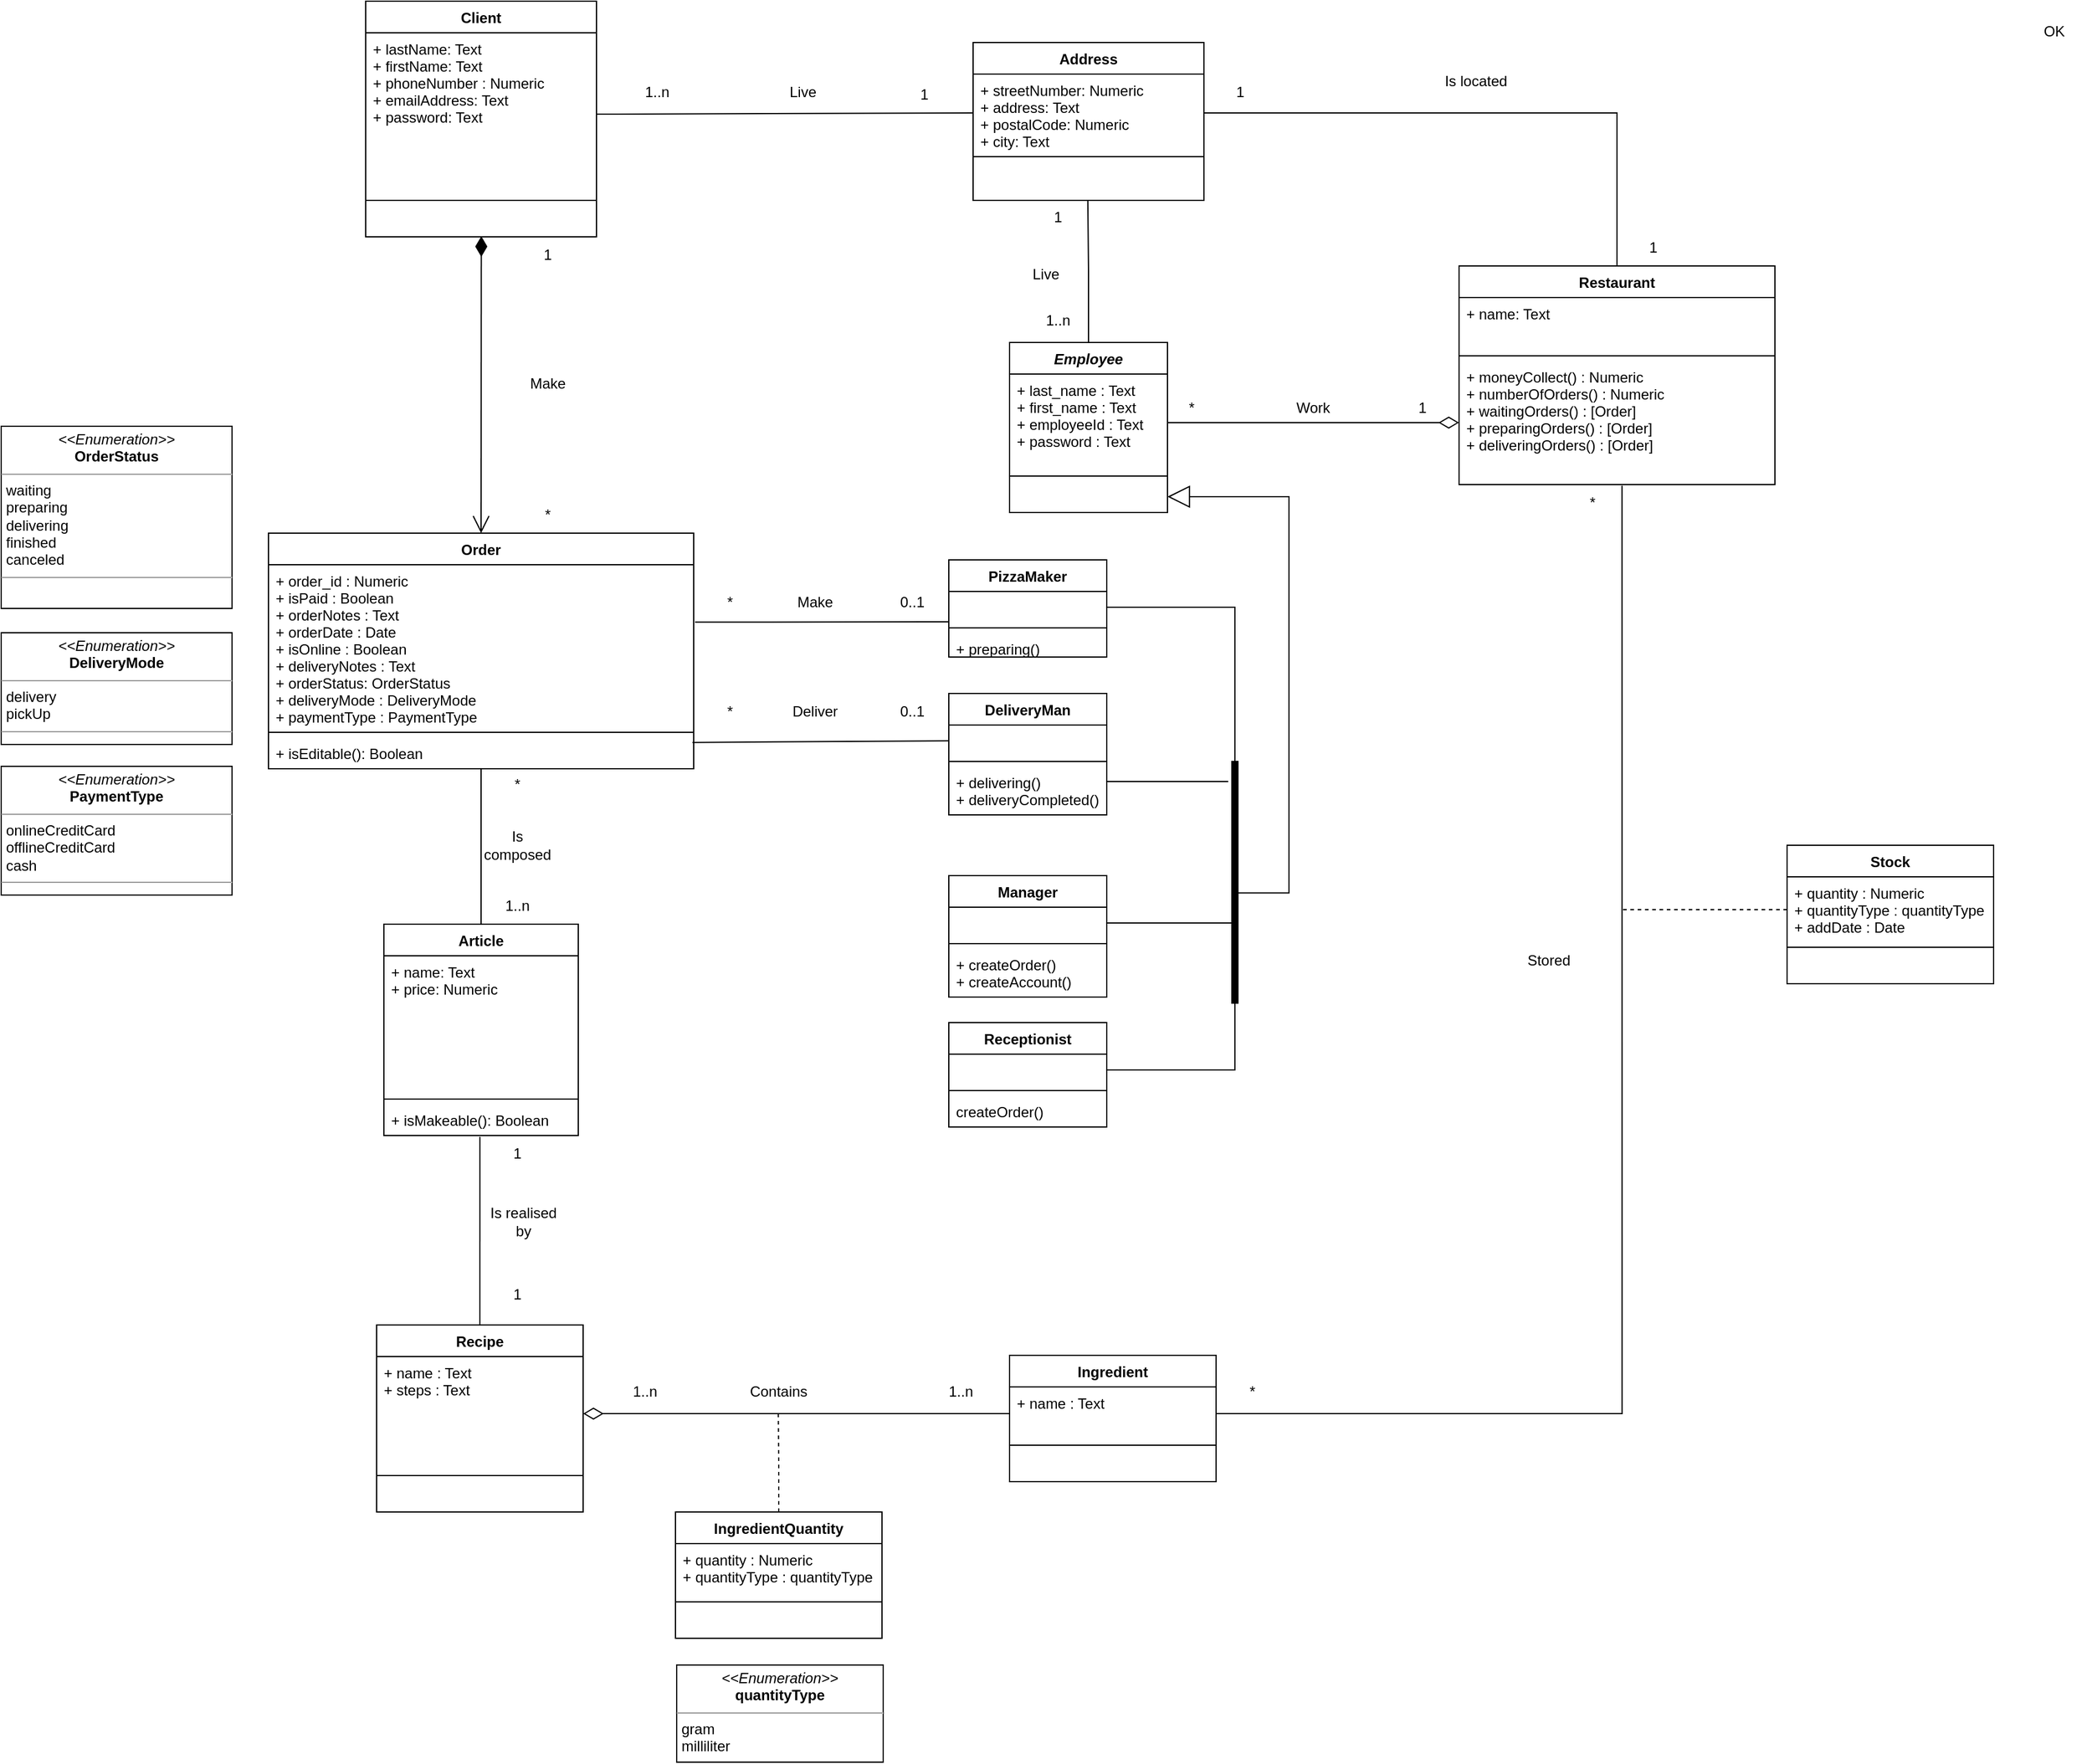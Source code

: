 <mxfile version="20.0.1" type="device"><diagram id="C5RBs43oDa-KdzZeNtuy" name="Page-1"><mxGraphModel dx="2863" dy="882" grid="1" gridSize="10" guides="1" tooltips="1" connect="1" arrows="1" fold="1" page="1" pageScale="1" pageWidth="827" pageHeight="1169" math="0" shadow="0"><root><mxCell id="WIyWlLk6GJQsqaUBKTNV-0"/><mxCell id="WIyWlLk6GJQsqaUBKTNV-1" parent="WIyWlLk6GJQsqaUBKTNV-0"/><mxCell id="L6HkiHna0SKkY1BJr_QO-4" value="Client" style="swimlane;fontStyle=1;align=center;verticalAlign=top;childLayout=stackLayout;horizontal=1;startSize=26;horizontalStack=0;resizeParent=1;resizeParentMax=0;resizeLast=0;collapsible=1;marginBottom=0;" parent="WIyWlLk6GJQsqaUBKTNV-1" vertex="1"><mxGeometry x="-500" y="60" width="190" height="194" as="geometry"/></mxCell><mxCell id="L6HkiHna0SKkY1BJr_QO-5" value="+ lastName: Text&#10;+ firstName: Text&#10;+ phoneNumber : Numeric&#10;+ emailAddress: Text&#10;+ password: Text" style="text;strokeColor=none;fillColor=none;align=left;verticalAlign=top;spacingLeft=4;spacingRight=4;overflow=hidden;rotatable=0;points=[[0,0.5],[1,0.5]];portConstraint=eastwest;" parent="L6HkiHna0SKkY1BJr_QO-4" vertex="1"><mxGeometry y="26" width="190" height="134" as="geometry"/></mxCell><mxCell id="L6HkiHna0SKkY1BJr_QO-6" value="" style="line;strokeWidth=1;fillColor=none;align=left;verticalAlign=middle;spacingTop=-1;spacingLeft=3;spacingRight=3;rotatable=0;labelPosition=right;points=[];portConstraint=eastwest;" parent="L6HkiHna0SKkY1BJr_QO-4" vertex="1"><mxGeometry y="160" width="190" height="8" as="geometry"/></mxCell><mxCell id="L6HkiHna0SKkY1BJr_QO-7" value=" " style="text;strokeColor=none;fillColor=none;align=left;verticalAlign=top;spacingLeft=4;spacingRight=4;overflow=hidden;rotatable=0;points=[[0,0.5],[1,0.5]];portConstraint=eastwest;" parent="L6HkiHna0SKkY1BJr_QO-4" vertex="1"><mxGeometry y="168" width="190" height="26" as="geometry"/></mxCell><mxCell id="wjiaZ6hYXHKAFtMjPRDa-133" style="edgeStyle=orthogonalEdgeStyle;rounded=0;jumpSize=6;orthogonalLoop=1;jettySize=auto;html=1;exitX=0.5;exitY=0;exitDx=0;exitDy=0;entryX=0.497;entryY=0.994;entryDx=0;entryDy=0;entryPerimeter=0;endArrow=none;endFill=0;strokeWidth=1;" parent="WIyWlLk6GJQsqaUBKTNV-1" source="L6HkiHna0SKkY1BJr_QO-8" target="wjiaZ6hYXHKAFtMjPRDa-19" edge="1"><mxGeometry relative="1" as="geometry"/></mxCell><mxCell id="L6HkiHna0SKkY1BJr_QO-8" value="Employee" style="swimlane;fontStyle=3;align=center;verticalAlign=top;childLayout=stackLayout;horizontal=1;startSize=26;horizontalStack=0;resizeParent=1;resizeParentMax=0;resizeLast=0;collapsible=1;marginBottom=0;" parent="WIyWlLk6GJQsqaUBKTNV-1" vertex="1"><mxGeometry x="30" y="341" width="130" height="140" as="geometry"><mxRectangle x="340" y="87" width="80" height="26" as="alternateBounds"/></mxGeometry></mxCell><mxCell id="L6HkiHna0SKkY1BJr_QO-9" value="+ last_name : Text&#10;+ first_name : Text&#10;+ employeeId : Text&#10;+ password : Text" style="text;strokeColor=none;fillColor=none;align=left;verticalAlign=top;spacingLeft=4;spacingRight=4;overflow=hidden;rotatable=0;points=[[0,0.5],[1,0.5]];portConstraint=eastwest;" parent="L6HkiHna0SKkY1BJr_QO-8" vertex="1"><mxGeometry y="26" width="130" height="80" as="geometry"/></mxCell><mxCell id="L6HkiHna0SKkY1BJr_QO-10" value="" style="line;strokeWidth=1;fillColor=none;align=left;verticalAlign=middle;spacingTop=-1;spacingLeft=3;spacingRight=3;rotatable=0;labelPosition=right;points=[];portConstraint=eastwest;" parent="L6HkiHna0SKkY1BJr_QO-8" vertex="1"><mxGeometry y="106" width="130" height="8" as="geometry"/></mxCell><mxCell id="L6HkiHna0SKkY1BJr_QO-11" value=" " style="text;strokeColor=none;fillColor=none;align=left;verticalAlign=top;spacingLeft=4;spacingRight=4;overflow=hidden;rotatable=0;points=[[0,0.5],[1,0.5]];portConstraint=eastwest;" parent="L6HkiHna0SKkY1BJr_QO-8" vertex="1"><mxGeometry y="114" width="130" height="26" as="geometry"/></mxCell><mxCell id="L6HkiHna0SKkY1BJr_QO-12" value="Order" style="swimlane;fontStyle=1;align=center;verticalAlign=top;childLayout=stackLayout;horizontal=1;startSize=26;horizontalStack=0;resizeParent=1;resizeParentMax=0;resizeLast=0;collapsible=1;marginBottom=0;" parent="WIyWlLk6GJQsqaUBKTNV-1" vertex="1"><mxGeometry x="-580" y="498" width="350" height="194" as="geometry"/></mxCell><mxCell id="L6HkiHna0SKkY1BJr_QO-13" value="+ order_id : Numeric&#10;+ isPaid : Boolean&#10;+ orderNotes : Text&#10;+ orderDate : Date&#10;+ isOnline : Boolean&#10;+ deliveryNotes : Text&#10;+ orderStatus: OrderStatus&#10;+ deliveryMode : DeliveryMode&#10;+ paymentType : PaymentType" style="text;strokeColor=none;fillColor=none;align=left;verticalAlign=top;spacingLeft=4;spacingRight=4;overflow=hidden;rotatable=0;points=[[0,0.5],[1,0.5]];portConstraint=eastwest;" parent="L6HkiHna0SKkY1BJr_QO-12" vertex="1"><mxGeometry y="26" width="350" height="134" as="geometry"/></mxCell><mxCell id="L6HkiHna0SKkY1BJr_QO-14" value="" style="line;strokeWidth=1;fillColor=none;align=left;verticalAlign=middle;spacingTop=-1;spacingLeft=3;spacingRight=3;rotatable=0;labelPosition=right;points=[];portConstraint=eastwest;" parent="L6HkiHna0SKkY1BJr_QO-12" vertex="1"><mxGeometry y="160" width="350" height="8" as="geometry"/></mxCell><mxCell id="L6HkiHna0SKkY1BJr_QO-15" value="+ isEditable(): Boolean" style="text;strokeColor=none;fillColor=none;align=left;verticalAlign=top;spacingLeft=4;spacingRight=4;overflow=hidden;rotatable=0;points=[[0,0.5],[1,0.5]];portConstraint=eastwest;" parent="L6HkiHna0SKkY1BJr_QO-12" vertex="1"><mxGeometry y="168" width="350" height="26" as="geometry"/></mxCell><mxCell id="L6HkiHna0SKkY1BJr_QO-20" value="Article" style="swimlane;fontStyle=1;align=center;verticalAlign=top;childLayout=stackLayout;horizontal=1;startSize=26;horizontalStack=0;resizeParent=1;resizeParentMax=0;resizeLast=0;collapsible=1;marginBottom=0;" parent="WIyWlLk6GJQsqaUBKTNV-1" vertex="1"><mxGeometry x="-485" y="820" width="160" height="174" as="geometry"/></mxCell><mxCell id="L6HkiHna0SKkY1BJr_QO-21" value="+ name: Text&#10;+ price: Numeric" style="text;strokeColor=none;fillColor=none;align=left;verticalAlign=top;spacingLeft=4;spacingRight=4;overflow=hidden;rotatable=0;points=[[0,0.5],[1,0.5]];portConstraint=eastwest;" parent="L6HkiHna0SKkY1BJr_QO-20" vertex="1"><mxGeometry y="26" width="160" height="114" as="geometry"/></mxCell><mxCell id="L6HkiHna0SKkY1BJr_QO-22" value="" style="line;strokeWidth=1;fillColor=none;align=left;verticalAlign=middle;spacingTop=-1;spacingLeft=3;spacingRight=3;rotatable=0;labelPosition=right;points=[];portConstraint=eastwest;" parent="L6HkiHna0SKkY1BJr_QO-20" vertex="1"><mxGeometry y="140" width="160" height="8" as="geometry"/></mxCell><mxCell id="L6HkiHna0SKkY1BJr_QO-23" value="+ isMakeable(): Boolean" style="text;strokeColor=none;fillColor=none;align=left;verticalAlign=top;spacingLeft=4;spacingRight=4;overflow=hidden;rotatable=0;points=[[0,0.5],[1,0.5]];portConstraint=eastwest;" parent="L6HkiHna0SKkY1BJr_QO-20" vertex="1"><mxGeometry y="148" width="160" height="26" as="geometry"/></mxCell><mxCell id="wjiaZ6hYXHKAFtMjPRDa-124" style="edgeStyle=orthogonalEdgeStyle;rounded=0;jumpSize=6;orthogonalLoop=1;jettySize=auto;html=1;exitX=0.5;exitY=0;exitDx=0;exitDy=0;entryX=1;entryY=0.5;entryDx=0;entryDy=0;endArrow=none;endFill=0;strokeWidth=1;" parent="WIyWlLk6GJQsqaUBKTNV-1" source="L6HkiHna0SKkY1BJr_QO-24" target="wjiaZ6hYXHKAFtMjPRDa-17" edge="1"><mxGeometry relative="1" as="geometry"/></mxCell><mxCell id="L6HkiHna0SKkY1BJr_QO-24" value="Restaurant" style="swimlane;fontStyle=1;align=center;verticalAlign=top;childLayout=stackLayout;horizontal=1;startSize=26;horizontalStack=0;resizeParent=1;resizeParentMax=0;resizeLast=0;collapsible=1;marginBottom=0;" parent="WIyWlLk6GJQsqaUBKTNV-1" vertex="1"><mxGeometry x="400" y="278" width="260" height="180" as="geometry"/></mxCell><mxCell id="L6HkiHna0SKkY1BJr_QO-25" value="+ name: Text" style="text;strokeColor=none;fillColor=none;align=left;verticalAlign=top;spacingLeft=4;spacingRight=4;overflow=hidden;rotatable=0;points=[[0,0.5],[1,0.5]];portConstraint=eastwest;" parent="L6HkiHna0SKkY1BJr_QO-24" vertex="1"><mxGeometry y="26" width="260" height="44" as="geometry"/></mxCell><mxCell id="L6HkiHna0SKkY1BJr_QO-26" value="" style="line;strokeWidth=1;fillColor=none;align=left;verticalAlign=middle;spacingTop=-1;spacingLeft=3;spacingRight=3;rotatable=0;labelPosition=right;points=[];portConstraint=eastwest;" parent="L6HkiHna0SKkY1BJr_QO-24" vertex="1"><mxGeometry y="70" width="260" height="8" as="geometry"/></mxCell><mxCell id="L6HkiHna0SKkY1BJr_QO-27" value="+ moneyCollect() : Numeric&#10;+ numberOfOrders() : Numeric&#10;+ waitingOrders() : [Order]&#10;+ preparingOrders() : [Order]&#10;+ deliveringOrders() : [Order]" style="text;strokeColor=none;fillColor=none;align=left;verticalAlign=top;spacingLeft=4;spacingRight=4;overflow=hidden;rotatable=0;points=[[0,0.5],[1,0.5]];portConstraint=eastwest;" parent="L6HkiHna0SKkY1BJr_QO-24" vertex="1"><mxGeometry y="78" width="260" height="102" as="geometry"/></mxCell><mxCell id="L6HkiHna0SKkY1BJr_QO-32" value="PizzaMaker" style="swimlane;fontStyle=1;align=center;verticalAlign=top;childLayout=stackLayout;horizontal=1;startSize=26;horizontalStack=0;resizeParent=1;resizeParentMax=0;resizeLast=0;collapsible=1;marginBottom=0;" parent="WIyWlLk6GJQsqaUBKTNV-1" vertex="1"><mxGeometry x="-20" y="520" width="130" height="80" as="geometry"/></mxCell><mxCell id="L6HkiHna0SKkY1BJr_QO-33" value=" " style="text;strokeColor=none;fillColor=none;align=left;verticalAlign=top;spacingLeft=4;spacingRight=4;overflow=hidden;rotatable=0;points=[[0,0.5],[1,0.5]];portConstraint=eastwest;" parent="L6HkiHna0SKkY1BJr_QO-32" vertex="1"><mxGeometry y="26" width="130" height="26" as="geometry"/></mxCell><mxCell id="L6HkiHna0SKkY1BJr_QO-34" value="" style="line;strokeWidth=1;fillColor=none;align=left;verticalAlign=middle;spacingTop=-1;spacingLeft=3;spacingRight=3;rotatable=0;labelPosition=right;points=[];portConstraint=eastwest;" parent="L6HkiHna0SKkY1BJr_QO-32" vertex="1"><mxGeometry y="52" width="130" height="8" as="geometry"/></mxCell><mxCell id="L6HkiHna0SKkY1BJr_QO-35" value="+ preparing()" style="text;strokeColor=none;fillColor=none;align=left;verticalAlign=top;spacingLeft=4;spacingRight=4;overflow=hidden;rotatable=0;points=[[0,0.5],[1,0.5]];portConstraint=eastwest;" parent="L6HkiHna0SKkY1BJr_QO-32" vertex="1"><mxGeometry y="60" width="130" height="20" as="geometry"/></mxCell><mxCell id="L6HkiHna0SKkY1BJr_QO-36" value="Receptionist" style="swimlane;fontStyle=1;align=center;verticalAlign=top;childLayout=stackLayout;horizontal=1;startSize=26;horizontalStack=0;resizeParent=1;resizeParentMax=0;resizeLast=0;collapsible=1;marginBottom=0;" parent="WIyWlLk6GJQsqaUBKTNV-1" vertex="1"><mxGeometry x="-20" y="901" width="130" height="86" as="geometry"/></mxCell><mxCell id="L6HkiHna0SKkY1BJr_QO-37" value=" " style="text;strokeColor=none;fillColor=none;align=left;verticalAlign=top;spacingLeft=4;spacingRight=4;overflow=hidden;rotatable=0;points=[[0,0.5],[1,0.5]];portConstraint=eastwest;" parent="L6HkiHna0SKkY1BJr_QO-36" vertex="1"><mxGeometry y="26" width="130" height="26" as="geometry"/></mxCell><mxCell id="L6HkiHna0SKkY1BJr_QO-38" value="" style="line;strokeWidth=1;fillColor=none;align=left;verticalAlign=middle;spacingTop=-1;spacingLeft=3;spacingRight=3;rotatable=0;labelPosition=right;points=[];portConstraint=eastwest;" parent="L6HkiHna0SKkY1BJr_QO-36" vertex="1"><mxGeometry y="52" width="130" height="8" as="geometry"/></mxCell><mxCell id="L6HkiHna0SKkY1BJr_QO-39" value="createOrder()" style="text;strokeColor=none;fillColor=none;align=left;verticalAlign=top;spacingLeft=4;spacingRight=4;overflow=hidden;rotatable=0;points=[[0,0.5],[1,0.5]];portConstraint=eastwest;" parent="L6HkiHna0SKkY1BJr_QO-36" vertex="1"><mxGeometry y="60" width="130" height="26" as="geometry"/></mxCell><mxCell id="L6HkiHna0SKkY1BJr_QO-40" value="DeliveryMan" style="swimlane;fontStyle=1;align=center;verticalAlign=top;childLayout=stackLayout;horizontal=1;startSize=26;horizontalStack=0;resizeParent=1;resizeParentMax=0;resizeLast=0;collapsible=1;marginBottom=0;" parent="WIyWlLk6GJQsqaUBKTNV-1" vertex="1"><mxGeometry x="-20" y="630" width="130" height="100" as="geometry"/></mxCell><mxCell id="L6HkiHna0SKkY1BJr_QO-41" value=" " style="text;strokeColor=none;fillColor=none;align=left;verticalAlign=top;spacingLeft=4;spacingRight=4;overflow=hidden;rotatable=0;points=[[0,0.5],[1,0.5]];portConstraint=eastwest;" parent="L6HkiHna0SKkY1BJr_QO-40" vertex="1"><mxGeometry y="26" width="130" height="26" as="geometry"/></mxCell><mxCell id="L6HkiHna0SKkY1BJr_QO-42" value="" style="line;strokeWidth=1;fillColor=none;align=left;verticalAlign=middle;spacingTop=-1;spacingLeft=3;spacingRight=3;rotatable=0;labelPosition=right;points=[];portConstraint=eastwest;" parent="L6HkiHna0SKkY1BJr_QO-40" vertex="1"><mxGeometry y="52" width="130" height="8" as="geometry"/></mxCell><mxCell id="L6HkiHna0SKkY1BJr_QO-43" value="+ delivering()&#10;+ deliveryCompleted()" style="text;strokeColor=none;fillColor=none;align=left;verticalAlign=top;spacingLeft=4;spacingRight=4;overflow=hidden;rotatable=0;points=[[0,0.5],[1,0.5]];portConstraint=eastwest;" parent="L6HkiHna0SKkY1BJr_QO-40" vertex="1"><mxGeometry y="60" width="130" height="40" as="geometry"/></mxCell><mxCell id="L6HkiHna0SKkY1BJr_QO-44" value="Manager" style="swimlane;fontStyle=1;align=center;verticalAlign=top;childLayout=stackLayout;horizontal=1;startSize=26;horizontalStack=0;resizeParent=1;resizeParentMax=0;resizeLast=0;collapsible=1;marginBottom=0;" parent="WIyWlLk6GJQsqaUBKTNV-1" vertex="1"><mxGeometry x="-20" y="780" width="130" height="100" as="geometry"/></mxCell><mxCell id="L6HkiHna0SKkY1BJr_QO-45" value=" " style="text;strokeColor=none;fillColor=none;align=left;verticalAlign=top;spacingLeft=4;spacingRight=4;overflow=hidden;rotatable=0;points=[[0,0.5],[1,0.5]];portConstraint=eastwest;" parent="L6HkiHna0SKkY1BJr_QO-44" vertex="1"><mxGeometry y="26" width="130" height="26" as="geometry"/></mxCell><mxCell id="L6HkiHna0SKkY1BJr_QO-46" value="" style="line;strokeWidth=1;fillColor=none;align=left;verticalAlign=middle;spacingTop=-1;spacingLeft=3;spacingRight=3;rotatable=0;labelPosition=right;points=[];portConstraint=eastwest;" parent="L6HkiHna0SKkY1BJr_QO-44" vertex="1"><mxGeometry y="52" width="130" height="8" as="geometry"/></mxCell><mxCell id="L6HkiHna0SKkY1BJr_QO-47" value="+ createOrder()&#10;+ createAccount()" style="text;strokeColor=none;fillColor=none;align=left;verticalAlign=top;spacingLeft=4;spacingRight=4;overflow=hidden;rotatable=0;points=[[0,0.5],[1,0.5]];portConstraint=eastwest;" parent="L6HkiHna0SKkY1BJr_QO-44" vertex="1"><mxGeometry y="60" width="130" height="40" as="geometry"/></mxCell><mxCell id="wjiaZ6hYXHKAFtMjPRDa-65" style="edgeStyle=orthogonalEdgeStyle;rounded=0;orthogonalLoop=1;jettySize=auto;html=1;exitX=0.5;exitY=0;exitDx=0;exitDy=0;entryX=0.494;entryY=1.038;entryDx=0;entryDy=0;entryPerimeter=0;endArrow=none;endFill=0;" parent="WIyWlLk6GJQsqaUBKTNV-1" source="wjiaZ6hYXHKAFtMjPRDa-12" target="L6HkiHna0SKkY1BJr_QO-23" edge="1"><mxGeometry relative="1" as="geometry"/></mxCell><mxCell id="wjiaZ6hYXHKAFtMjPRDa-12" value="Recipe" style="swimlane;fontStyle=1;align=center;verticalAlign=top;childLayout=stackLayout;horizontal=1;startSize=26;horizontalStack=0;resizeParent=1;resizeParentMax=0;resizeLast=0;collapsible=1;marginBottom=0;" parent="WIyWlLk6GJQsqaUBKTNV-1" vertex="1"><mxGeometry x="-491" y="1150" width="170" height="154" as="geometry"/></mxCell><mxCell id="wjiaZ6hYXHKAFtMjPRDa-13" value="+ name : Text&#10;+ steps : Text" style="text;strokeColor=none;fillColor=none;align=left;verticalAlign=top;spacingLeft=4;spacingRight=4;overflow=hidden;rotatable=0;points=[[0,0.5],[1,0.5]];portConstraint=eastwest;" parent="wjiaZ6hYXHKAFtMjPRDa-12" vertex="1"><mxGeometry y="26" width="170" height="94" as="geometry"/></mxCell><mxCell id="wjiaZ6hYXHKAFtMjPRDa-14" value="" style="line;strokeWidth=1;fillColor=none;align=left;verticalAlign=middle;spacingTop=-1;spacingLeft=3;spacingRight=3;rotatable=0;labelPosition=right;points=[];portConstraint=eastwest;" parent="wjiaZ6hYXHKAFtMjPRDa-12" vertex="1"><mxGeometry y="120" width="170" height="8" as="geometry"/></mxCell><mxCell id="wjiaZ6hYXHKAFtMjPRDa-15" value=" " style="text;strokeColor=none;fillColor=none;align=left;verticalAlign=top;spacingLeft=4;spacingRight=4;overflow=hidden;rotatable=0;points=[[0,0.5],[1,0.5]];portConstraint=eastwest;" parent="wjiaZ6hYXHKAFtMjPRDa-12" vertex="1"><mxGeometry y="128" width="170" height="26" as="geometry"/></mxCell><mxCell id="wjiaZ6hYXHKAFtMjPRDa-16" value="Address" style="swimlane;fontStyle=1;align=center;verticalAlign=top;childLayout=stackLayout;horizontal=1;startSize=26;horizontalStack=0;resizeParent=1;resizeParentMax=0;resizeLast=0;collapsible=1;marginBottom=0;" parent="WIyWlLk6GJQsqaUBKTNV-1" vertex="1"><mxGeometry y="94" width="190" height="130" as="geometry"/></mxCell><mxCell id="wjiaZ6hYXHKAFtMjPRDa-17" value="+ streetNumber: Numeric&#10;+ address: Text&#10;+ postalCode: Numeric&#10;+ city: Text" style="text;strokeColor=none;fillColor=none;align=left;verticalAlign=top;spacingLeft=4;spacingRight=4;overflow=hidden;rotatable=0;points=[[0,0.5],[1,0.5]];portConstraint=eastwest;" parent="wjiaZ6hYXHKAFtMjPRDa-16" vertex="1"><mxGeometry y="26" width="190" height="64" as="geometry"/></mxCell><mxCell id="wjiaZ6hYXHKAFtMjPRDa-18" value="" style="line;strokeWidth=1;fillColor=none;align=left;verticalAlign=middle;spacingTop=-1;spacingLeft=3;spacingRight=3;rotatable=0;labelPosition=right;points=[];portConstraint=eastwest;" parent="wjiaZ6hYXHKAFtMjPRDa-16" vertex="1"><mxGeometry y="90" width="190" height="8" as="geometry"/></mxCell><mxCell id="wjiaZ6hYXHKAFtMjPRDa-19" value=" " style="text;strokeColor=none;fillColor=none;align=left;verticalAlign=top;spacingLeft=4;spacingRight=4;overflow=hidden;rotatable=0;points=[[0,0.5],[1,0.5]];portConstraint=eastwest;" parent="wjiaZ6hYXHKAFtMjPRDa-16" vertex="1"><mxGeometry y="98" width="190" height="32" as="geometry"/></mxCell><mxCell id="wjiaZ6hYXHKAFtMjPRDa-21" value="" style="endArrow=none;html=1;rounded=0;entryX=1;entryY=0.5;entryDx=0;entryDy=0;exitX=0;exitY=0.5;exitDx=0;exitDy=0;" parent="WIyWlLk6GJQsqaUBKTNV-1" source="wjiaZ6hYXHKAFtMjPRDa-17" target="L6HkiHna0SKkY1BJr_QO-5" edge="1"><mxGeometry width="50" height="50" relative="1" as="geometry"><mxPoint x="240" y="360" as="sourcePoint"/><mxPoint x="290" y="310" as="targetPoint"/></mxGeometry></mxCell><mxCell id="wjiaZ6hYXHKAFtMjPRDa-27" value="Is located" style="text;html=1;strokeColor=none;fillColor=none;align=center;verticalAlign=middle;whiteSpace=wrap;rounded=0;" parent="WIyWlLk6GJQsqaUBKTNV-1" vertex="1"><mxGeometry x="384" y="111" width="60" height="30" as="geometry"/></mxCell><mxCell id="wjiaZ6hYXHKAFtMjPRDa-28" value="1" style="text;html=1;strokeColor=none;fillColor=none;align=center;verticalAlign=middle;whiteSpace=wrap;rounded=0;" parent="WIyWlLk6GJQsqaUBKTNV-1" vertex="1"><mxGeometry x="530" y="248" width="60" height="30" as="geometry"/></mxCell><mxCell id="wjiaZ6hYXHKAFtMjPRDa-29" value="1" style="text;html=1;strokeColor=none;fillColor=none;align=center;verticalAlign=middle;whiteSpace=wrap;rounded=0;" parent="WIyWlLk6GJQsqaUBKTNV-1" vertex="1"><mxGeometry x="40" y="222.5" width="60" height="30" as="geometry"/></mxCell><mxCell id="wjiaZ6hYXHKAFtMjPRDa-30" value="Live" style="text;html=1;strokeColor=none;fillColor=none;align=center;verticalAlign=middle;whiteSpace=wrap;rounded=0;" parent="WIyWlLk6GJQsqaUBKTNV-1" vertex="1"><mxGeometry x="-170" y="120" width="60" height="30" as="geometry"/></mxCell><mxCell id="wjiaZ6hYXHKAFtMjPRDa-31" value="1..n" style="text;html=1;strokeColor=none;fillColor=none;align=center;verticalAlign=middle;whiteSpace=wrap;rounded=0;" parent="WIyWlLk6GJQsqaUBKTNV-1" vertex="1"><mxGeometry x="-290" y="120" width="60" height="30" as="geometry"/></mxCell><mxCell id="wjiaZ6hYXHKAFtMjPRDa-32" value="1" style="text;html=1;strokeColor=none;fillColor=none;align=center;verticalAlign=middle;whiteSpace=wrap;rounded=0;" parent="WIyWlLk6GJQsqaUBKTNV-1" vertex="1"><mxGeometry x="-70" y="122" width="60" height="30" as="geometry"/></mxCell><mxCell id="wjiaZ6hYXHKAFtMjPRDa-33" value="1..n" style="text;html=1;strokeColor=none;fillColor=none;align=center;verticalAlign=middle;whiteSpace=wrap;rounded=0;" parent="WIyWlLk6GJQsqaUBKTNV-1" vertex="1"><mxGeometry x="40" y="307.5" width="60" height="30" as="geometry"/></mxCell><mxCell id="wjiaZ6hYXHKAFtMjPRDa-34" value="Live" style="text;html=1;strokeColor=none;fillColor=none;align=center;verticalAlign=middle;whiteSpace=wrap;rounded=0;" parent="WIyWlLk6GJQsqaUBKTNV-1" vertex="1"><mxGeometry x="30" y="270" width="60" height="30" as="geometry"/></mxCell><mxCell id="wjiaZ6hYXHKAFtMjPRDa-52" value="Make" style="text;html=1;strokeColor=none;fillColor=none;align=center;verticalAlign=middle;whiteSpace=wrap;rounded=0;" parent="WIyWlLk6GJQsqaUBKTNV-1" vertex="1"><mxGeometry x="-380" y="360" width="60" height="30" as="geometry"/></mxCell><mxCell id="wjiaZ6hYXHKAFtMjPRDa-53" value="1" style="text;html=1;strokeColor=none;fillColor=none;align=center;verticalAlign=middle;whiteSpace=wrap;rounded=0;" parent="WIyWlLk6GJQsqaUBKTNV-1" vertex="1"><mxGeometry x="-380" y="254" width="60" height="30" as="geometry"/></mxCell><mxCell id="wjiaZ6hYXHKAFtMjPRDa-54" value="*" style="text;html=1;strokeColor=none;fillColor=none;align=center;verticalAlign=middle;whiteSpace=wrap;rounded=0;" parent="WIyWlLk6GJQsqaUBKTNV-1" vertex="1"><mxGeometry x="-380" y="468" width="60" height="30" as="geometry"/></mxCell><mxCell id="wjiaZ6hYXHKAFtMjPRDa-67" value="Is realised by" style="text;html=1;strokeColor=none;fillColor=none;align=center;verticalAlign=middle;whiteSpace=wrap;rounded=0;" parent="WIyWlLk6GJQsqaUBKTNV-1" vertex="1"><mxGeometry x="-400" y="1050" width="60" height="30" as="geometry"/></mxCell><mxCell id="wjiaZ6hYXHKAFtMjPRDa-68" value="1" style="text;html=1;strokeColor=none;fillColor=none;align=center;verticalAlign=middle;whiteSpace=wrap;rounded=0;" parent="WIyWlLk6GJQsqaUBKTNV-1" vertex="1"><mxGeometry x="-405" y="1110" width="60" height="30" as="geometry"/></mxCell><mxCell id="wjiaZ6hYXHKAFtMjPRDa-69" value="1" style="text;html=1;strokeColor=none;fillColor=none;align=center;verticalAlign=middle;whiteSpace=wrap;rounded=0;" parent="WIyWlLk6GJQsqaUBKTNV-1" vertex="1"><mxGeometry x="-405" y="994" width="60" height="30" as="geometry"/></mxCell><mxCell id="wjiaZ6hYXHKAFtMjPRDa-73" value="Is composed" style="text;html=1;strokeColor=none;fillColor=none;align=center;verticalAlign=middle;whiteSpace=wrap;rounded=0;" parent="WIyWlLk6GJQsqaUBKTNV-1" vertex="1"><mxGeometry x="-405" y="740" width="60" height="30" as="geometry"/></mxCell><mxCell id="wjiaZ6hYXHKAFtMjPRDa-74" value="1..n" style="text;html=1;strokeColor=none;fillColor=none;align=center;verticalAlign=middle;whiteSpace=wrap;rounded=0;" parent="WIyWlLk6GJQsqaUBKTNV-1" vertex="1"><mxGeometry x="-405" y="790" width="60" height="30" as="geometry"/></mxCell><mxCell id="wjiaZ6hYXHKAFtMjPRDa-75" value="*" style="text;html=1;strokeColor=none;fillColor=none;align=center;verticalAlign=middle;whiteSpace=wrap;rounded=0;" parent="WIyWlLk6GJQsqaUBKTNV-1" vertex="1"><mxGeometry x="-405" y="690" width="60" height="30" as="geometry"/></mxCell><mxCell id="wjiaZ6hYXHKAFtMjPRDa-76" value="" style="endArrow=open;html=1;endSize=12;startArrow=diamondThin;startSize=14;startFill=1;align=left;verticalAlign=bottom;rounded=0;exitX=0.501;exitY=0.982;exitDx=0;exitDy=0;exitPerimeter=0;entryX=0.5;entryY=0;entryDx=0;entryDy=0;jumpSize=6;strokeWidth=1;" parent="WIyWlLk6GJQsqaUBKTNV-1" source="L6HkiHna0SKkY1BJr_QO-7" target="L6HkiHna0SKkY1BJr_QO-12" edge="1"><mxGeometry x="-1" y="3" relative="1" as="geometry"><mxPoint x="-300" y="330" as="sourcePoint"/><mxPoint x="-400" y="480" as="targetPoint"/></mxGeometry></mxCell><mxCell id="wjiaZ6hYXHKAFtMjPRDa-77" value="" style="endArrow=none;html=1;endSize=12;startArrow=none;startSize=14;startFill=0;edgeStyle=orthogonalEdgeStyle;align=left;verticalAlign=bottom;rounded=0;strokeWidth=1;jumpSize=6;exitX=0.5;exitY=0;exitDx=0;exitDy=0;entryX=0.5;entryY=1;entryDx=0;entryDy=0;endFill=0;" parent="WIyWlLk6GJQsqaUBKTNV-1" source="L6HkiHna0SKkY1BJr_QO-20" target="L6HkiHna0SKkY1BJr_QO-12" edge="1"><mxGeometry x="-1" y="3" relative="1" as="geometry"><mxPoint x="-290" y="720" as="sourcePoint"/><mxPoint x="-190" y="720" as="targetPoint"/></mxGeometry></mxCell><mxCell id="wjiaZ6hYXHKAFtMjPRDa-79" value="Ingredient" style="swimlane;fontStyle=1;align=center;verticalAlign=top;childLayout=stackLayout;horizontal=1;startSize=26;horizontalStack=0;resizeParent=1;resizeParentMax=0;resizeLast=0;collapsible=1;marginBottom=0;" parent="WIyWlLk6GJQsqaUBKTNV-1" vertex="1"><mxGeometry x="30" y="1175" width="170" height="104" as="geometry"/></mxCell><mxCell id="wjiaZ6hYXHKAFtMjPRDa-80" value="+ name : Text" style="text;strokeColor=none;fillColor=none;align=left;verticalAlign=top;spacingLeft=4;spacingRight=4;overflow=hidden;rotatable=0;points=[[0,0.5],[1,0.5]];portConstraint=eastwest;" parent="wjiaZ6hYXHKAFtMjPRDa-79" vertex="1"><mxGeometry y="26" width="170" height="44" as="geometry"/></mxCell><mxCell id="wjiaZ6hYXHKAFtMjPRDa-81" value="" style="line;strokeWidth=1;fillColor=none;align=left;verticalAlign=middle;spacingTop=-1;spacingLeft=3;spacingRight=3;rotatable=0;labelPosition=right;points=[];portConstraint=eastwest;" parent="wjiaZ6hYXHKAFtMjPRDa-79" vertex="1"><mxGeometry y="70" width="170" height="8" as="geometry"/></mxCell><mxCell id="wjiaZ6hYXHKAFtMjPRDa-82" value=" " style="text;strokeColor=none;fillColor=none;align=left;verticalAlign=top;spacingLeft=4;spacingRight=4;overflow=hidden;rotatable=0;points=[[0,0.5],[1,0.5]];portConstraint=eastwest;" parent="wjiaZ6hYXHKAFtMjPRDa-79" vertex="1"><mxGeometry y="78" width="170" height="26" as="geometry"/></mxCell><mxCell id="wjiaZ6hYXHKAFtMjPRDa-87" value="Contains" style="text;html=1;strokeColor=none;fillColor=none;align=center;verticalAlign=middle;whiteSpace=wrap;rounded=0;" parent="WIyWlLk6GJQsqaUBKTNV-1" vertex="1"><mxGeometry x="-190" y="1190" width="60" height="30" as="geometry"/></mxCell><mxCell id="wjiaZ6hYXHKAFtMjPRDa-88" value="1..n" style="text;html=1;strokeColor=none;fillColor=none;align=center;verticalAlign=middle;whiteSpace=wrap;rounded=0;" parent="WIyWlLk6GJQsqaUBKTNV-1" vertex="1"><mxGeometry x="-40" y="1190" width="60" height="30" as="geometry"/></mxCell><mxCell id="wjiaZ6hYXHKAFtMjPRDa-89" value="1..n" style="text;html=1;strokeColor=none;fillColor=none;align=center;verticalAlign=middle;whiteSpace=wrap;rounded=0;" parent="WIyWlLk6GJQsqaUBKTNV-1" vertex="1"><mxGeometry x="-300" y="1190" width="60" height="30" as="geometry"/></mxCell><mxCell id="wjiaZ6hYXHKAFtMjPRDa-109" value="" style="shape=line;html=1;strokeWidth=6;strokeColor=#000000;direction=north;" parent="WIyWlLk6GJQsqaUBKTNV-1" vertex="1"><mxGeometry x="200" y="685.5" width="31" height="200" as="geometry"/></mxCell><mxCell id="wjiaZ6hYXHKAFtMjPRDa-123" style="edgeStyle=orthogonalEdgeStyle;rounded=0;jumpSize=6;orthogonalLoop=1;jettySize=auto;html=1;exitX=1;exitY=0.5;exitDx=0;exitDy=0;entryX=0.516;entryY=1.008;entryDx=0;entryDy=0;endArrow=none;endFill=0;strokeWidth=1;entryPerimeter=0;" parent="WIyWlLk6GJQsqaUBKTNV-1" source="wjiaZ6hYXHKAFtMjPRDa-80" target="L6HkiHna0SKkY1BJr_QO-27" edge="1"><mxGeometry relative="1" as="geometry"><mxPoint x="452" y="1223" as="targetPoint"/></mxGeometry></mxCell><mxCell id="wjiaZ6hYXHKAFtMjPRDa-128" value="" style="endArrow=block;endSize=16;endFill=0;html=1;rounded=0;strokeWidth=1;jumpSize=6;exitX=0.456;exitY=0.524;exitDx=0;exitDy=0;exitPerimeter=0;edgeStyle=orthogonalEdgeStyle;entryX=1;entryY=0.5;entryDx=0;entryDy=0;" parent="WIyWlLk6GJQsqaUBKTNV-1" source="wjiaZ6hYXHKAFtMjPRDa-109" target="L6HkiHna0SKkY1BJr_QO-11" edge="1"><mxGeometry width="160" relative="1" as="geometry"><mxPoint x="270.0" y="468.0" as="sourcePoint"/><mxPoint x="180" y="400" as="targetPoint"/><Array as="points"><mxPoint x="260" y="794"/><mxPoint x="260" y="468"/></Array></mxGeometry></mxCell><mxCell id="wjiaZ6hYXHKAFtMjPRDa-134" style="edgeStyle=orthogonalEdgeStyle;rounded=0;jumpSize=6;orthogonalLoop=1;jettySize=auto;html=1;exitX=1;exitY=0.5;exitDx=0;exitDy=0;entryX=0.75;entryY=0.5;entryDx=0;entryDy=0;entryPerimeter=0;endArrow=none;endFill=0;strokeWidth=1;" parent="WIyWlLk6GJQsqaUBKTNV-1" source="L6HkiHna0SKkY1BJr_QO-33" target="wjiaZ6hYXHKAFtMjPRDa-109" edge="1"><mxGeometry relative="1" as="geometry"/></mxCell><mxCell id="wjiaZ6hYXHKAFtMjPRDa-137" style="edgeStyle=orthogonalEdgeStyle;rounded=0;jumpSize=6;orthogonalLoop=1;jettySize=auto;html=1;exitX=1;exitY=0.5;exitDx=0;exitDy=0;entryX=0;entryY=0.5;entryDx=0;entryDy=0;entryPerimeter=0;endArrow=none;endFill=0;strokeWidth=1;" parent="WIyWlLk6GJQsqaUBKTNV-1" source="L6HkiHna0SKkY1BJr_QO-37" target="wjiaZ6hYXHKAFtMjPRDa-109" edge="1"><mxGeometry relative="1" as="geometry"/></mxCell><mxCell id="wjiaZ6hYXHKAFtMjPRDa-140" style="edgeStyle=orthogonalEdgeStyle;rounded=0;jumpSize=6;orthogonalLoop=1;jettySize=auto;html=1;exitX=1;exitY=0.5;exitDx=0;exitDy=0;entryX=0.086;entryY=0.486;entryDx=0;entryDy=0;entryPerimeter=0;endArrow=none;endFill=0;strokeWidth=1;" parent="WIyWlLk6GJQsqaUBKTNV-1" source="L6HkiHna0SKkY1BJr_QO-45" target="wjiaZ6hYXHKAFtMjPRDa-109" edge="1"><mxGeometry relative="1" as="geometry"><Array as="points"><mxPoint x="215" y="819"/></Array></mxGeometry></mxCell><mxCell id="wjiaZ6hYXHKAFtMjPRDa-142" style="edgeStyle=orthogonalEdgeStyle;rounded=0;jumpSize=6;orthogonalLoop=1;jettySize=auto;html=1;exitX=1;exitY=0.5;exitDx=0;exitDy=0;endArrow=none;endFill=0;strokeWidth=1;" parent="WIyWlLk6GJQsqaUBKTNV-1" source="L6HkiHna0SKkY1BJr_QO-43" edge="1"><mxGeometry relative="1" as="geometry"><mxPoint x="210" y="702.471" as="targetPoint"/><Array as="points"><mxPoint x="110" y="702"/></Array></mxGeometry></mxCell><mxCell id="0aHXeG6EL-YgBHQtPfnZ-0" value="1" style="text;html=1;strokeColor=none;fillColor=none;align=center;verticalAlign=middle;whiteSpace=wrap;rounded=0;" parent="WIyWlLk6GJQsqaUBKTNV-1" vertex="1"><mxGeometry x="190" y="120" width="60" height="30" as="geometry"/></mxCell><mxCell id="0aHXeG6EL-YgBHQtPfnZ-5" style="edgeStyle=none;rounded=0;orthogonalLoop=1;jettySize=auto;html=1;exitX=1.003;exitY=0.353;exitDx=0;exitDy=0;entryX=0;entryY=0.962;entryDx=0;entryDy=0;entryPerimeter=0;endArrow=none;endFill=0;exitPerimeter=0;" parent="WIyWlLk6GJQsqaUBKTNV-1" source="L6HkiHna0SKkY1BJr_QO-13" target="L6HkiHna0SKkY1BJr_QO-33" edge="1"><mxGeometry relative="1" as="geometry"/></mxCell><mxCell id="0aHXeG6EL-YgBHQtPfnZ-6" value="Make" style="text;html=1;strokeColor=none;fillColor=none;align=center;verticalAlign=middle;whiteSpace=wrap;rounded=0;" parent="WIyWlLk6GJQsqaUBKTNV-1" vertex="1"><mxGeometry x="-160" y="540" width="60" height="30" as="geometry"/></mxCell><mxCell id="0aHXeG6EL-YgBHQtPfnZ-7" value="*" style="text;html=1;strokeColor=none;fillColor=none;align=center;verticalAlign=middle;whiteSpace=wrap;rounded=0;" parent="WIyWlLk6GJQsqaUBKTNV-1" vertex="1"><mxGeometry x="-230" y="540" width="60" height="30" as="geometry"/></mxCell><mxCell id="0aHXeG6EL-YgBHQtPfnZ-8" value="0..1" style="text;html=1;strokeColor=none;fillColor=none;align=center;verticalAlign=middle;whiteSpace=wrap;rounded=0;" parent="WIyWlLk6GJQsqaUBKTNV-1" vertex="1"><mxGeometry x="-80" y="540" width="60" height="30" as="geometry"/></mxCell><mxCell id="0aHXeG6EL-YgBHQtPfnZ-9" style="edgeStyle=none;rounded=0;orthogonalLoop=1;jettySize=auto;html=1;exitX=0;exitY=0.5;exitDx=0;exitDy=0;entryX=0.997;entryY=0.166;entryDx=0;entryDy=0;endArrow=none;endFill=0;entryPerimeter=0;" parent="WIyWlLk6GJQsqaUBKTNV-1" source="L6HkiHna0SKkY1BJr_QO-41" target="L6HkiHna0SKkY1BJr_QO-15" edge="1"><mxGeometry relative="1" as="geometry"/></mxCell><mxCell id="0aHXeG6EL-YgBHQtPfnZ-10" value="Deliver" style="text;html=1;strokeColor=none;fillColor=none;align=center;verticalAlign=middle;whiteSpace=wrap;rounded=0;" parent="WIyWlLk6GJQsqaUBKTNV-1" vertex="1"><mxGeometry x="-160" y="630" width="60" height="30" as="geometry"/></mxCell><mxCell id="0aHXeG6EL-YgBHQtPfnZ-11" value="*" style="text;html=1;strokeColor=none;fillColor=none;align=center;verticalAlign=middle;whiteSpace=wrap;rounded=0;" parent="WIyWlLk6GJQsqaUBKTNV-1" vertex="1"><mxGeometry x="-230" y="630" width="60" height="30" as="geometry"/></mxCell><mxCell id="0aHXeG6EL-YgBHQtPfnZ-12" value="0..1" style="text;html=1;strokeColor=none;fillColor=none;align=center;verticalAlign=middle;whiteSpace=wrap;rounded=0;" parent="WIyWlLk6GJQsqaUBKTNV-1" vertex="1"><mxGeometry x="-80" y="630" width="60" height="30" as="geometry"/></mxCell><mxCell id="0aHXeG6EL-YgBHQtPfnZ-21" value="" style="endArrow=none;html=1;endSize=12;startArrow=diamondThin;startSize=14;startFill=0;edgeStyle=orthogonalEdgeStyle;align=left;verticalAlign=bottom;rounded=0;exitX=1;exitY=0.5;exitDx=0;exitDy=0;entryX=0;entryY=0.5;entryDx=0;entryDy=0;endFill=0;" parent="WIyWlLk6GJQsqaUBKTNV-1" source="wjiaZ6hYXHKAFtMjPRDa-13" target="wjiaZ6hYXHKAFtMjPRDa-80" edge="1"><mxGeometry x="-1" y="3" relative="1" as="geometry"><mxPoint x="-220" y="1275" as="sourcePoint"/><mxPoint x="-60" y="1275" as="targetPoint"/></mxGeometry></mxCell><mxCell id="wfCe67tkfpbwbDotmeJl-4" value="Stock" style="swimlane;fontStyle=1;align=center;verticalAlign=top;childLayout=stackLayout;horizontal=1;startSize=26;horizontalStack=0;resizeParent=1;resizeParentMax=0;resizeLast=0;collapsible=1;marginBottom=0;" parent="WIyWlLk6GJQsqaUBKTNV-1" vertex="1"><mxGeometry x="670" y="755" width="170" height="114" as="geometry"/></mxCell><mxCell id="wfCe67tkfpbwbDotmeJl-5" value="+ quantity : Numeric&#10;+ quantityType : quantityType&#10;+ addDate : Date" style="text;strokeColor=none;fillColor=none;align=left;verticalAlign=top;spacingLeft=4;spacingRight=4;overflow=hidden;rotatable=0;points=[[0,0.5],[1,0.5]];portConstraint=eastwest;" parent="wfCe67tkfpbwbDotmeJl-4" vertex="1"><mxGeometry y="26" width="170" height="54" as="geometry"/></mxCell><mxCell id="wfCe67tkfpbwbDotmeJl-6" value="" style="line;strokeWidth=1;fillColor=none;align=left;verticalAlign=middle;spacingTop=-1;spacingLeft=3;spacingRight=3;rotatable=0;labelPosition=right;points=[];portConstraint=eastwest;" parent="wfCe67tkfpbwbDotmeJl-4" vertex="1"><mxGeometry y="80" width="170" height="8" as="geometry"/></mxCell><mxCell id="wfCe67tkfpbwbDotmeJl-7" value=" " style="text;strokeColor=none;fillColor=none;align=left;verticalAlign=top;spacingLeft=4;spacingRight=4;overflow=hidden;rotatable=0;points=[[0,0.5],[1,0.5]];portConstraint=eastwest;" parent="wfCe67tkfpbwbDotmeJl-4" vertex="1"><mxGeometry y="88" width="170" height="26" as="geometry"/></mxCell><mxCell id="wfCe67tkfpbwbDotmeJl-8" value="Stored" style="text;html=1;strokeColor=none;fillColor=none;align=center;verticalAlign=middle;whiteSpace=wrap;rounded=0;" parent="WIyWlLk6GJQsqaUBKTNV-1" vertex="1"><mxGeometry x="444" y="835" width="60" height="30" as="geometry"/></mxCell><mxCell id="wfCe67tkfpbwbDotmeJl-9" value="*" style="text;html=1;strokeColor=none;fillColor=none;align=center;verticalAlign=middle;whiteSpace=wrap;rounded=0;" parent="WIyWlLk6GJQsqaUBKTNV-1" vertex="1"><mxGeometry x="480" y="458" width="60" height="30" as="geometry"/></mxCell><mxCell id="wfCe67tkfpbwbDotmeJl-10" value="*" style="text;html=1;strokeColor=none;fillColor=none;align=center;verticalAlign=middle;whiteSpace=wrap;rounded=0;" parent="WIyWlLk6GJQsqaUBKTNV-1" vertex="1"><mxGeometry x="200" y="1190" width="60" height="30" as="geometry"/></mxCell><mxCell id="wfCe67tkfpbwbDotmeJl-11" style="edgeStyle=orthogonalEdgeStyle;rounded=0;jumpSize=6;orthogonalLoop=1;jettySize=auto;html=1;exitX=0;exitY=0.5;exitDx=0;exitDy=0;endArrow=none;endFill=0;strokeWidth=1;dashed=1;" parent="WIyWlLk6GJQsqaUBKTNV-1" source="wfCe67tkfpbwbDotmeJl-5" edge="1"><mxGeometry relative="1" as="geometry"><mxPoint x="535" y="808" as="targetPoint"/><mxPoint x="665" y="808" as="sourcePoint"/></mxGeometry></mxCell><mxCell id="wfCe67tkfpbwbDotmeJl-23" style="edgeStyle=orthogonalEdgeStyle;rounded=0;jumpSize=6;orthogonalLoop=1;jettySize=auto;html=1;exitX=0.5;exitY=0;exitDx=0;exitDy=0;dashed=1;endArrow=none;endFill=0;strokeWidth=1;" parent="WIyWlLk6GJQsqaUBKTNV-1" source="wfCe67tkfpbwbDotmeJl-18" edge="1"><mxGeometry relative="1" as="geometry"><mxPoint x="-160.368" y="1220" as="targetPoint"/></mxGeometry></mxCell><mxCell id="wfCe67tkfpbwbDotmeJl-18" value="IngredientQuantity" style="swimlane;fontStyle=1;align=center;verticalAlign=top;childLayout=stackLayout;horizontal=1;startSize=26;horizontalStack=0;resizeParent=1;resizeParentMax=0;resizeLast=0;collapsible=1;marginBottom=0;" parent="WIyWlLk6GJQsqaUBKTNV-1" vertex="1"><mxGeometry x="-245" y="1304" width="170" height="104" as="geometry"/></mxCell><mxCell id="wfCe67tkfpbwbDotmeJl-19" value="+ quantity : Numeric&#10;+ quantityType : quantityType" style="text;strokeColor=none;fillColor=none;align=left;verticalAlign=top;spacingLeft=4;spacingRight=4;overflow=hidden;rotatable=0;points=[[0,0.5],[1,0.5]];portConstraint=eastwest;" parent="wfCe67tkfpbwbDotmeJl-18" vertex="1"><mxGeometry y="26" width="170" height="44" as="geometry"/></mxCell><mxCell id="wfCe67tkfpbwbDotmeJl-20" value="" style="line;strokeWidth=1;fillColor=none;align=left;verticalAlign=middle;spacingTop=-1;spacingLeft=3;spacingRight=3;rotatable=0;labelPosition=right;points=[];portConstraint=eastwest;" parent="wfCe67tkfpbwbDotmeJl-18" vertex="1"><mxGeometry y="70" width="170" height="8" as="geometry"/></mxCell><mxCell id="wfCe67tkfpbwbDotmeJl-21" value=" " style="text;strokeColor=none;fillColor=none;align=left;verticalAlign=top;spacingLeft=4;spacingRight=4;overflow=hidden;rotatable=0;points=[[0,0.5],[1,0.5]];portConstraint=eastwest;" parent="wfCe67tkfpbwbDotmeJl-18" vertex="1"><mxGeometry y="78" width="170" height="26" as="geometry"/></mxCell><mxCell id="wfCe67tkfpbwbDotmeJl-25" value="&lt;p style=&quot;margin:0px;margin-top:4px;text-align:center;&quot;&gt;&lt;i&gt;&amp;lt;&amp;lt;Enumeration&amp;gt;&amp;gt;&lt;/i&gt;&lt;br&gt;&lt;b&gt;DeliveryMode&lt;/b&gt;&lt;/p&gt;&lt;hr size=&quot;1&quot;&gt;&lt;p style=&quot;margin:0px;margin-left:4px;&quot;&gt;delivery&lt;/p&gt;&lt;p style=&quot;margin:0px;margin-left:4px;&quot;&gt;pickUp&lt;/p&gt;&lt;hr size=&quot;1&quot;&gt;&lt;p style=&quot;margin:0px;margin-left:4px;&quot;&gt;&lt;br&gt;&lt;/p&gt;" style="verticalAlign=top;align=left;overflow=fill;fontSize=12;fontFamily=Helvetica;html=1;strokeColor=#000000;" parent="WIyWlLk6GJQsqaUBKTNV-1" vertex="1"><mxGeometry x="-800" y="580" width="190" height="92" as="geometry"/></mxCell><mxCell id="wfCe67tkfpbwbDotmeJl-26" value="&lt;p style=&quot;margin:0px;margin-top:4px;text-align:center;&quot;&gt;&lt;i&gt;&amp;lt;&amp;lt;Enumeration&amp;gt;&amp;gt;&lt;/i&gt;&lt;br&gt;&lt;b&gt;OrderStatus&lt;/b&gt;&lt;/p&gt;&lt;hr size=&quot;1&quot;&gt;&lt;p style=&quot;margin:0px;margin-left:4px;&quot;&gt;waiting&lt;/p&gt;&lt;p style=&quot;margin:0px;margin-left:4px;&quot;&gt;preparing&lt;/p&gt;&lt;p style=&quot;margin:0px;margin-left:4px;&quot;&gt;delivering&lt;/p&gt;&lt;p style=&quot;margin:0px;margin-left:4px;&quot;&gt;finished&lt;/p&gt;&lt;p style=&quot;margin:0px;margin-left:4px;&quot;&gt;canceled&lt;/p&gt;&lt;hr size=&quot;1&quot;&gt;&lt;p style=&quot;margin:0px;margin-left:4px;&quot;&gt;&lt;br&gt;&lt;/p&gt;" style="verticalAlign=top;align=left;overflow=fill;fontSize=12;fontFamily=Helvetica;html=1;strokeColor=#000000;" parent="WIyWlLk6GJQsqaUBKTNV-1" vertex="1"><mxGeometry x="-800" y="410" width="190" height="150" as="geometry"/></mxCell><mxCell id="wfCe67tkfpbwbDotmeJl-27" value="&lt;p style=&quot;margin:0px;margin-top:4px;text-align:center;&quot;&gt;&lt;i&gt;&amp;lt;&amp;lt;Enumeration&amp;gt;&amp;gt;&lt;/i&gt;&lt;br&gt;&lt;b&gt;PaymentType&lt;/b&gt;&lt;/p&gt;&lt;hr size=&quot;1&quot;&gt;&lt;p style=&quot;margin:0px;margin-left:4px;&quot;&gt;onlineCreditCard&lt;/p&gt;&lt;p style=&quot;margin:0px;margin-left:4px;&quot;&gt;offlineCreditCard&lt;/p&gt;&lt;p style=&quot;margin:0px;margin-left:4px;&quot;&gt;cash&lt;/p&gt;&lt;hr size=&quot;1&quot;&gt;&lt;p style=&quot;margin:0px;margin-left:4px;&quot;&gt;&lt;br&gt;&lt;/p&gt;" style="verticalAlign=top;align=left;overflow=fill;fontSize=12;fontFamily=Helvetica;html=1;strokeColor=#000000;" parent="WIyWlLk6GJQsqaUBKTNV-1" vertex="1"><mxGeometry x="-800" y="690" width="190" height="106" as="geometry"/></mxCell><mxCell id="ZK75MeXpHqmeHO_4aaae-3" value="Work" style="text;html=1;strokeColor=none;fillColor=none;align=center;verticalAlign=middle;whiteSpace=wrap;rounded=0;" vertex="1" parent="WIyWlLk6GJQsqaUBKTNV-1"><mxGeometry x="250" y="380" width="60" height="30" as="geometry"/></mxCell><mxCell id="ZK75MeXpHqmeHO_4aaae-4" value="1" style="text;html=1;strokeColor=none;fillColor=none;align=center;verticalAlign=middle;whiteSpace=wrap;rounded=0;" vertex="1" parent="WIyWlLk6GJQsqaUBKTNV-1"><mxGeometry x="340" y="380" width="60" height="30" as="geometry"/></mxCell><mxCell id="ZK75MeXpHqmeHO_4aaae-5" value="*" style="text;html=1;strokeColor=none;fillColor=none;align=center;verticalAlign=middle;whiteSpace=wrap;rounded=0;" vertex="1" parent="WIyWlLk6GJQsqaUBKTNV-1"><mxGeometry x="150" y="380" width="60" height="30" as="geometry"/></mxCell><mxCell id="ZK75MeXpHqmeHO_4aaae-6" value="" style="endArrow=none;html=1;endSize=12;startArrow=diamondThin;startSize=14;startFill=0;edgeStyle=orthogonalEdgeStyle;align=left;verticalAlign=bottom;rounded=0;exitX=0;exitY=0.5;exitDx=0;exitDy=0;endFill=0;" edge="1" parent="WIyWlLk6GJQsqaUBKTNV-1" source="L6HkiHna0SKkY1BJr_QO-27" target="L6HkiHna0SKkY1BJr_QO-9"><mxGeometry x="-1" y="3" relative="1" as="geometry"><mxPoint x="380" y="554.5" as="sourcePoint"/><mxPoint x="599" y="554.5" as="targetPoint"/></mxGeometry></mxCell><mxCell id="ZK75MeXpHqmeHO_4aaae-11" value="&lt;p style=&quot;margin:0px;margin-top:4px;text-align:center;&quot;&gt;&lt;i&gt;&amp;lt;&amp;lt;Enumeration&amp;gt;&amp;gt;&lt;/i&gt;&lt;br&gt;&lt;b&gt;quantityType&lt;/b&gt;&lt;/p&gt;&lt;hr size=&quot;1&quot;&gt;&lt;p style=&quot;margin:0px;margin-left:4px;&quot;&gt;gram&lt;/p&gt;&lt;p style=&quot;margin:0px;margin-left:4px;&quot;&gt;milliliter&lt;/p&gt;&lt;p style=&quot;margin:0px;margin-left:4px;&quot;&gt;&lt;br&gt;&lt;/p&gt;&lt;p style=&quot;margin:0px;margin-left:4px;&quot;&gt;&lt;br&gt;&lt;/p&gt;&lt;p style=&quot;margin:0px;margin-left:4px;&quot;&gt;&lt;br&gt;&lt;/p&gt;&lt;hr size=&quot;1&quot;&gt;&lt;p style=&quot;margin:0px;margin-left:4px;&quot;&gt;&lt;br&gt;&lt;/p&gt;" style="verticalAlign=top;align=left;overflow=fill;fontSize=12;fontFamily=Helvetica;html=1;strokeColor=#000000;" vertex="1" parent="WIyWlLk6GJQsqaUBKTNV-1"><mxGeometry x="-244" y="1430" width="170" height="80" as="geometry"/></mxCell><mxCell id="ZK75MeXpHqmeHO_4aaae-13" value="OK" style="text;html=1;strokeColor=none;fillColor=none;align=center;verticalAlign=middle;whiteSpace=wrap;rounded=0;" vertex="1" parent="WIyWlLk6GJQsqaUBKTNV-1"><mxGeometry x="860" y="70" width="60" height="30" as="geometry"/></mxCell></root></mxGraphModel></diagram></mxfile>